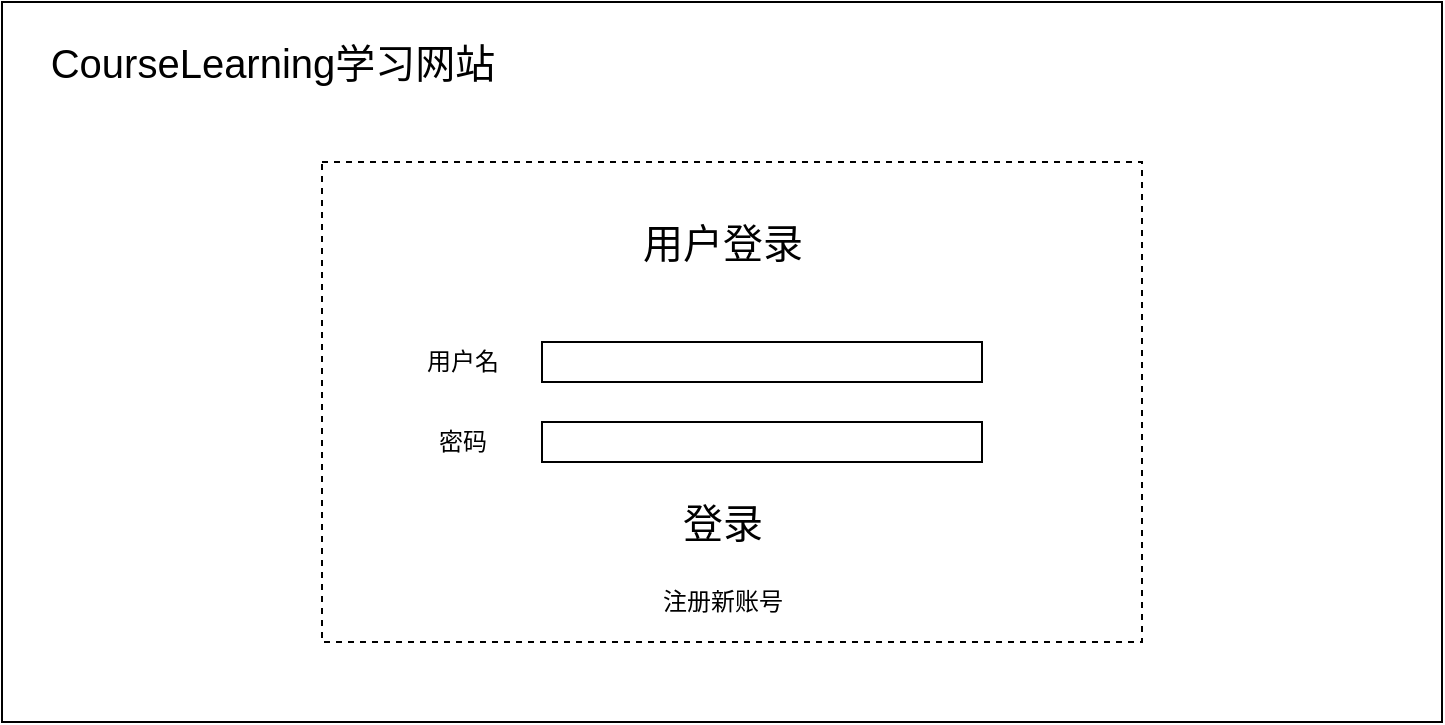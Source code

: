 <mxfile version="14.6.11" type="github" pages="4">
  <diagram id="qkGeBo4e7AZ9D-2uLI6Y" name="登录图">
    <mxGraphModel dx="1037" dy="588" grid="1" gridSize="10" guides="1" tooltips="1" connect="1" arrows="1" fold="1" page="1" pageScale="1" pageWidth="850" pageHeight="1100" math="0" shadow="0">
      <root>
        <mxCell id="0" />
        <mxCell id="1" parent="0" />
        <mxCell id="Es_6yVM3xkazfsAKDXxf-9" value="" style="whiteSpace=wrap;html=1;" vertex="1" parent="1">
          <mxGeometry x="80" y="80" width="720" height="360" as="geometry" />
        </mxCell>
        <mxCell id="Es_6yVM3xkazfsAKDXxf-2" value="" style="whiteSpace=wrap;html=1;dashed=1;" vertex="1" parent="1">
          <mxGeometry x="240" y="160" width="410" height="240" as="geometry" />
        </mxCell>
        <mxCell id="Es_6yVM3xkazfsAKDXxf-3" value="&lt;font style=&quot;font-size: 20px&quot;&gt;用户登录&lt;/font&gt;" style="text;html=1;resizable=0;autosize=1;align=center;verticalAlign=middle;points=[];fillColor=none;strokeColor=none;rounded=0;" vertex="1" parent="1">
          <mxGeometry x="390" y="190" width="100" height="20" as="geometry" />
        </mxCell>
        <mxCell id="Es_6yVM3xkazfsAKDXxf-4" value="用户名" style="text;html=1;resizable=0;autosize=1;align=center;verticalAlign=middle;points=[];fillColor=none;strokeColor=none;rounded=0;" vertex="1" parent="1">
          <mxGeometry x="285" y="250" width="50" height="20" as="geometry" />
        </mxCell>
        <mxCell id="Es_6yVM3xkazfsAKDXxf-5" value="密码" style="text;html=1;resizable=0;autosize=1;align=center;verticalAlign=middle;points=[];fillColor=none;strokeColor=none;rounded=0;" vertex="1" parent="1">
          <mxGeometry x="290" y="290" width="40" height="20" as="geometry" />
        </mxCell>
        <mxCell id="Es_6yVM3xkazfsAKDXxf-6" value="" style="whiteSpace=wrap;html=1;" vertex="1" parent="1">
          <mxGeometry x="350" y="250" width="220" height="20" as="geometry" />
        </mxCell>
        <mxCell id="Es_6yVM3xkazfsAKDXxf-7" value="" style="whiteSpace=wrap;html=1;" vertex="1" parent="1">
          <mxGeometry x="350" y="290" width="220" height="20" as="geometry" />
        </mxCell>
        <mxCell id="Es_6yVM3xkazfsAKDXxf-8" value="注册新账号" style="text;html=1;resizable=0;autosize=1;align=center;verticalAlign=middle;points=[];fillColor=none;strokeColor=none;rounded=0;" vertex="1" parent="1">
          <mxGeometry x="400" y="370" width="80" height="20" as="geometry" />
        </mxCell>
        <mxCell id="Es_6yVM3xkazfsAKDXxf-10" value="&lt;font style=&quot;font-size: 20px&quot;&gt;CourseLearning学习网站&lt;/font&gt;" style="text;html=1;resizable=0;autosize=1;align=center;verticalAlign=middle;points=[];rounded=0;" vertex="1" parent="1">
          <mxGeometry x="95" y="100" width="240" height="20" as="geometry" />
        </mxCell>
        <mxCell id="id1VFgOqM-qkRJnT6AEF-1" value="&lt;font style=&quot;font-size: 20px&quot;&gt;登录&lt;/font&gt;" style="text;html=1;resizable=0;autosize=1;align=center;verticalAlign=middle;points=[];fillColor=none;strokeColor=none;rounded=0;" vertex="1" parent="1">
          <mxGeometry x="410" y="330" width="60" height="20" as="geometry" />
        </mxCell>
      </root>
    </mxGraphModel>
  </diagram>
  <diagram id="MzaBk6wbjn6aPo9vfyo5" name="注册选择图">
    <mxGraphModel dx="1037" dy="588" grid="1" gridSize="10" guides="1" tooltips="1" connect="1" arrows="1" fold="1" page="1" pageScale="1" pageWidth="850" pageHeight="1100" math="0" shadow="0">
      <root>
        <mxCell id="5M69UiXvrmc_Lsm3OQvh-0" />
        <mxCell id="5M69UiXvrmc_Lsm3OQvh-1" parent="5M69UiXvrmc_Lsm3OQvh-0" />
        <mxCell id="L1PRm_5adHsHg1qmoA5j-1" value="" style="whiteSpace=wrap;html=1;fontSize=24;gradientColor=none;" vertex="1" parent="5M69UiXvrmc_Lsm3OQvh-1">
          <mxGeometry x="80" y="80" width="720" height="360" as="geometry" />
        </mxCell>
        <mxCell id="ADZHgLEV-r-IfwHA3Y5q-0" value="&lt;font style=&quot;font-size: 24px;&quot;&gt;学生&lt;/font&gt;" style="text;html=1;resizable=0;autosize=1;align=center;verticalAlign=middle;points=[];fillColor=none;strokeColor=none;rounded=0;dashed=1;fontSize=24;" vertex="1" parent="5M69UiXvrmc_Lsm3OQvh-1">
          <mxGeometry x="330" y="275" width="60" height="30" as="geometry" />
        </mxCell>
        <mxCell id="8X5VrG0FtiOXz12tc_rD-0" value="" style="whiteSpace=wrap;html=1;dashed=1;" vertex="1" parent="5M69UiXvrmc_Lsm3OQvh-1">
          <mxGeometry x="235" y="160" width="410" height="240" as="geometry" />
        </mxCell>
        <mxCell id="ADZHgLEV-r-IfwHA3Y5q-2" value="学生" style="whiteSpace=wrap;html=1;fontSize=24;gradientColor=none;" vertex="1" parent="5M69UiXvrmc_Lsm3OQvh-1">
          <mxGeometry x="295" y="240" width="110" height="100" as="geometry" />
        </mxCell>
        <mxCell id="V9B8LSIGuVl0-6s0DxQZ-0" value="&lt;font style=&quot;font-size: 20px&quot;&gt;用户注册&lt;/font&gt;" style="text;html=1;resizable=0;autosize=1;align=center;verticalAlign=middle;points=[];fillColor=none;strokeColor=none;rounded=0;" vertex="1" parent="5M69UiXvrmc_Lsm3OQvh-1">
          <mxGeometry x="390" y="190" width="100" height="20" as="geometry" />
        </mxCell>
        <mxCell id="RyGNkTkpiKzY83s95exE-0" value="&lt;font style=&quot;font-size: 20px&quot;&gt;CourseLearning学习网站&lt;/font&gt;" style="text;html=1;resizable=0;autosize=1;align=center;verticalAlign=middle;points=[];fillColor=none;strokeColor=none;rounded=0;" vertex="1" parent="5M69UiXvrmc_Lsm3OQvh-1">
          <mxGeometry x="100" y="100" width="240" height="20" as="geometry" />
        </mxCell>
        <mxCell id="P46ySx2B3EJIh7PdwsY9-2" value="教师" style="whiteSpace=wrap;html=1;fontSize=24;gradientColor=none;" vertex="1" parent="5M69UiXvrmc_Lsm3OQvh-1">
          <mxGeometry x="490" y="240" width="110" height="100" as="geometry" />
        </mxCell>
      </root>
    </mxGraphModel>
  </diagram>
  <diagram id="g2tQRcfDg0WbWRHYO36u" name="学生注册图">
    <mxGraphModel dx="1037" dy="588" grid="1" gridSize="10" guides="1" tooltips="1" connect="1" arrows="1" fold="1" page="1" pageScale="1" pageWidth="850" pageHeight="1100" math="0" shadow="0">
      <root>
        <mxCell id="oUpSlTPJ0CVUwffjeSo6-0" />
        <mxCell id="oUpSlTPJ0CVUwffjeSo6-1" parent="oUpSlTPJ0CVUwffjeSo6-0" />
        <mxCell id="k65pzRalH5yszTpKtU6d-0" value="" style="whiteSpace=wrap;html=1;fontSize=24;gradientColor=none;" vertex="1" parent="oUpSlTPJ0CVUwffjeSo6-1">
          <mxGeometry x="80" y="70" width="720" height="360" as="geometry" />
        </mxCell>
        <mxCell id="WXJPG0Vn0n2SdB4VNmFJ-0" value="&lt;font style=&quot;font-size: 20px&quot;&gt;CourseLearning学习网站&lt;/font&gt;" style="text;html=1;resizable=0;autosize=1;align=center;verticalAlign=middle;points=[];fillColor=none;strokeColor=none;rounded=0;" vertex="1" parent="oUpSlTPJ0CVUwffjeSo6-1">
          <mxGeometry x="100" y="90" width="240" height="20" as="geometry" />
        </mxCell>
        <mxCell id="zXtMYDsuG8f5Pm2vosiz-0" value="" style="whiteSpace=wrap;html=1;dashed=1;" vertex="1" parent="oUpSlTPJ0CVUwffjeSo6-1">
          <mxGeometry x="235" y="130" width="410" height="280" as="geometry" />
        </mxCell>
        <mxCell id="5qIr4Ml_Jq4lHirzvmgB-0" value="&lt;font style=&quot;font-size: 20px&quot;&gt;学生注册&lt;/font&gt;" style="text;html=1;resizable=0;autosize=1;align=center;verticalAlign=middle;points=[];fillColor=none;strokeColor=none;rounded=0;" vertex="1" parent="oUpSlTPJ0CVUwffjeSo6-1">
          <mxGeometry x="390" y="150" width="100" height="20" as="geometry" />
        </mxCell>
        <mxCell id="CJHPWMz1QvBZnhQoUH_B-0" value="用户名" style="text;html=1;resizable=0;autosize=1;align=center;verticalAlign=middle;points=[];fillColor=none;strokeColor=none;rounded=0;" vertex="1" parent="oUpSlTPJ0CVUwffjeSo6-1">
          <mxGeometry x="285" y="200" width="50" height="20" as="geometry" />
        </mxCell>
        <mxCell id="0DKx6NDRU7Z8_Kd2QfLR-0" value="" style="whiteSpace=wrap;html=1;" vertex="1" parent="oUpSlTPJ0CVUwffjeSo6-1">
          <mxGeometry x="350" y="200" width="220" height="20" as="geometry" />
        </mxCell>
        <mxCell id="JodCT4PwhpyNcos4lfL0-0" value="密码" style="text;html=1;resizable=0;autosize=1;align=center;verticalAlign=middle;points=[];fillColor=none;strokeColor=none;rounded=0;" vertex="1" parent="oUpSlTPJ0CVUwffjeSo6-1">
          <mxGeometry x="290" y="230" width="40" height="20" as="geometry" />
        </mxCell>
        <mxCell id="VuqGjdwrBTSQeNCbmH_d-0" value="" style="whiteSpace=wrap;html=1;" vertex="1" parent="oUpSlTPJ0CVUwffjeSo6-1">
          <mxGeometry x="350" y="230" width="220" height="20" as="geometry" />
        </mxCell>
        <mxCell id="VuqGjdwrBTSQeNCbmH_d-2" value="再次确认密码" style="text;html=1;resizable=0;autosize=1;align=center;verticalAlign=middle;points=[];fillColor=none;strokeColor=none;rounded=0;" vertex="1" parent="oUpSlTPJ0CVUwffjeSo6-1">
          <mxGeometry x="265" y="260" width="90" height="20" as="geometry" />
        </mxCell>
        <mxCell id="VuqGjdwrBTSQeNCbmH_d-3" value="" style="whiteSpace=wrap;html=1;" vertex="1" parent="oUpSlTPJ0CVUwffjeSo6-1">
          <mxGeometry x="350" y="260" width="220" height="20" as="geometry" />
        </mxCell>
        <mxCell id="VuqGjdwrBTSQeNCbmH_d-4" value="&lt;font style=&quot;font-size: 20px&quot;&gt;确认&lt;/font&gt;" style="text;html=1;resizable=0;autosize=1;align=center;verticalAlign=middle;points=[];fillColor=none;strokeColor=none;rounded=0;" vertex="1" parent="oUpSlTPJ0CVUwffjeSo6-1">
          <mxGeometry x="410" y="370" width="60" height="20" as="geometry" />
        </mxCell>
        <mxCell id="VuqGjdwrBTSQeNCbmH_d-5" value="手机号" style="text;html=1;resizable=0;autosize=1;align=center;verticalAlign=middle;points=[];fillColor=none;strokeColor=none;rounded=0;" vertex="1" parent="oUpSlTPJ0CVUwffjeSo6-1">
          <mxGeometry x="285" y="290" width="50" height="20" as="geometry" />
        </mxCell>
        <mxCell id="VuqGjdwrBTSQeNCbmH_d-7" value="" style="whiteSpace=wrap;html=1;" vertex="1" parent="oUpSlTPJ0CVUwffjeSo6-1">
          <mxGeometry x="350" y="290" width="220" height="20" as="geometry" />
        </mxCell>
        <mxCell id="VuqGjdwrBTSQeNCbmH_d-9" value="验证码" style="text;html=1;resizable=0;autosize=1;align=center;verticalAlign=middle;points=[];fillColor=none;strokeColor=none;rounded=0;" vertex="1" parent="oUpSlTPJ0CVUwffjeSo6-1">
          <mxGeometry x="285" y="320" width="50" height="20" as="geometry" />
        </mxCell>
        <mxCell id="VuqGjdwrBTSQeNCbmH_d-10" value="" style="whiteSpace=wrap;html=1;" vertex="1" parent="oUpSlTPJ0CVUwffjeSo6-1">
          <mxGeometry x="350" y="320" width="220" height="20" as="geometry" />
        </mxCell>
        <mxCell id="VuqGjdwrBTSQeNCbmH_d-12" value="发送验证码" style="text;html=1;resizable=0;autosize=1;align=center;verticalAlign=middle;points=[];fillColor=none;strokeColor=none;rounded=0;" vertex="1" parent="oUpSlTPJ0CVUwffjeSo6-1">
          <mxGeometry x="570" y="290" width="80" height="20" as="geometry" />
        </mxCell>
      </root>
    </mxGraphModel>
  </diagram>
  <diagram id="lPePqexgRaWp2ED-qUcP" name="教师注册图">
    <mxGraphModel dx="1037" dy="588" grid="1" gridSize="10" guides="1" tooltips="1" connect="1" arrows="1" fold="1" page="1" pageScale="1" pageWidth="850" pageHeight="1100" math="0" shadow="0">
      <root>
        <mxCell id="JjWGTXSWNraECLoeqEca-0" />
        <mxCell id="JjWGTXSWNraECLoeqEca-1" parent="JjWGTXSWNraECLoeqEca-0" />
        <mxCell id="MJUrFXitBllF-lIQQIsV-0" value="" style="whiteSpace=wrap;html=1;fontSize=24;gradientColor=none;" vertex="1" parent="JjWGTXSWNraECLoeqEca-1">
          <mxGeometry x="80" y="90" width="720" height="360" as="geometry" />
        </mxCell>
        <mxCell id="CivDwao_FApbYAOO3REA-0" value="&lt;font style=&quot;font-size: 20px&quot;&gt;CourseLearning学习网站&lt;/font&gt;" style="text;html=1;resizable=0;autosize=1;align=center;verticalAlign=middle;points=[];fillColor=none;strokeColor=none;rounded=0;" vertex="1" parent="JjWGTXSWNraECLoeqEca-1">
          <mxGeometry x="100" y="110" width="240" height="20" as="geometry" />
        </mxCell>
        <mxCell id="uwDqoOxLPMR6iuRT3Trl-0" value="" style="whiteSpace=wrap;html=1;dashed=1;" vertex="1" parent="JjWGTXSWNraECLoeqEca-1">
          <mxGeometry x="235" y="150" width="410" height="290" as="geometry" />
        </mxCell>
        <mxCell id="ie3AdQ59GbA2v5N_gZXE-0" value="&lt;font style=&quot;font-size: 20px&quot;&gt;教师注册&lt;/font&gt;" style="text;html=1;resizable=0;autosize=1;align=center;verticalAlign=middle;points=[];fillColor=none;strokeColor=none;rounded=0;" vertex="1" parent="JjWGTXSWNraECLoeqEca-1">
          <mxGeometry x="390" y="160" width="100" height="20" as="geometry" />
        </mxCell>
        <mxCell id="uWQPRboacI-Wp8eUPBY5-0" value="用户名" style="text;html=1;resizable=0;autosize=1;align=center;verticalAlign=middle;points=[];fillColor=none;strokeColor=none;rounded=0;" vertex="1" parent="JjWGTXSWNraECLoeqEca-1">
          <mxGeometry x="285" y="200" width="50" height="20" as="geometry" />
        </mxCell>
        <mxCell id="nff_zRAsw406wh-UG5Hn-0" value="" style="whiteSpace=wrap;html=1;" vertex="1" parent="JjWGTXSWNraECLoeqEca-1">
          <mxGeometry x="350" y="200" width="220" height="20" as="geometry" />
        </mxCell>
        <mxCell id="uHL1gclQBdOxtAvL2wPv-0" value="密码" style="text;html=1;resizable=0;autosize=1;align=center;verticalAlign=middle;points=[];fillColor=none;strokeColor=none;rounded=0;" vertex="1" parent="JjWGTXSWNraECLoeqEca-1">
          <mxGeometry x="290" y="230" width="40" height="20" as="geometry" />
        </mxCell>
        <mxCell id="GcrbWgCO37eD0THQfnwC-0" value="" style="whiteSpace=wrap;html=1;" vertex="1" parent="JjWGTXSWNraECLoeqEca-1">
          <mxGeometry x="350" y="230" width="220" height="20" as="geometry" />
        </mxCell>
        <mxCell id="5DvOH-BL4ZQ3FH7omG2F-0" value="再次确认密码" style="text;html=1;resizable=0;autosize=1;align=center;verticalAlign=middle;points=[];fillColor=none;strokeColor=none;rounded=0;" vertex="1" parent="JjWGTXSWNraECLoeqEca-1">
          <mxGeometry x="265" y="260" width="90" height="20" as="geometry" />
        </mxCell>
        <mxCell id="RdQE2MCVyyfLDc6DAdXh-0" value="" style="whiteSpace=wrap;html=1;" vertex="1" parent="JjWGTXSWNraECLoeqEca-1">
          <mxGeometry x="350" y="260" width="220" height="20" as="geometry" />
        </mxCell>
        <mxCell id="dUWF0qrz2Z1opnlOITnn-0" value="手机号" style="text;html=1;resizable=0;autosize=1;align=center;verticalAlign=middle;points=[];fillColor=none;strokeColor=none;rounded=0;" vertex="1" parent="JjWGTXSWNraECLoeqEca-1">
          <mxGeometry x="285" y="290" width="50" height="20" as="geometry" />
        </mxCell>
        <mxCell id="TxvQ1Ah93ifedx7YRt3l-0" value="" style="whiteSpace=wrap;html=1;" vertex="1" parent="JjWGTXSWNraECLoeqEca-1">
          <mxGeometry x="350" y="290" width="220" height="20" as="geometry" />
        </mxCell>
        <mxCell id="kxQZu2QJWpufQbtrwdBi-0" value="发送验证码" style="text;html=1;resizable=0;autosize=1;align=center;verticalAlign=middle;points=[];fillColor=none;strokeColor=none;rounded=0;" vertex="1" parent="JjWGTXSWNraECLoeqEca-1">
          <mxGeometry x="570" y="320" width="80" height="20" as="geometry" />
        </mxCell>
        <mxCell id="c9ELENaMBtMj56f4-VSc-0" value="验证码" style="text;html=1;resizable=0;autosize=1;align=center;verticalAlign=middle;points=[];fillColor=none;strokeColor=none;rounded=0;" vertex="1" parent="JjWGTXSWNraECLoeqEca-1">
          <mxGeometry x="285" y="320" width="50" height="20" as="geometry" />
        </mxCell>
        <mxCell id="yuWlIEeucC0w2z7gdVK5-0" value="" style="whiteSpace=wrap;html=1;" vertex="1" parent="JjWGTXSWNraECLoeqEca-1">
          <mxGeometry x="350" y="320" width="220" height="20" as="geometry" />
        </mxCell>
        <mxCell id="3S6VSgq2K8wBic_VCL-t-0" value="所属学校" style="text;html=1;resizable=0;autosize=1;align=center;verticalAlign=middle;points=[];fillColor=none;strokeColor=none;rounded=0;" vertex="1" parent="JjWGTXSWNraECLoeqEca-1">
          <mxGeometry x="280" y="350" width="60" height="20" as="geometry" />
        </mxCell>
        <mxCell id="3S6VSgq2K8wBic_VCL-t-1" value="" style="whiteSpace=wrap;html=1;" vertex="1" parent="JjWGTXSWNraECLoeqEca-1">
          <mxGeometry x="350" y="350" width="220" height="20" as="geometry" />
        </mxCell>
        <mxCell id="3S6VSgq2K8wBic_VCL-t-2" value="教工号" style="text;html=1;resizable=0;autosize=1;align=center;verticalAlign=middle;points=[];fillColor=none;strokeColor=none;rounded=0;" vertex="1" parent="JjWGTXSWNraECLoeqEca-1">
          <mxGeometry x="285" y="380" width="50" height="20" as="geometry" />
        </mxCell>
        <mxCell id="3S6VSgq2K8wBic_VCL-t-3" value="" style="whiteSpace=wrap;html=1;" vertex="1" parent="JjWGTXSWNraECLoeqEca-1">
          <mxGeometry x="350" y="380" width="220" height="20" as="geometry" />
        </mxCell>
        <mxCell id="eETJ9y5Zp3DRq7PYNzEV-0" value="&lt;font style=&quot;font-size: 20px&quot;&gt;确认&lt;/font&gt;" style="text;html=1;resizable=0;autosize=1;align=center;verticalAlign=middle;points=[];fillColor=none;strokeColor=none;rounded=0;" vertex="1" parent="JjWGTXSWNraECLoeqEca-1">
          <mxGeometry x="410" y="410" width="60" height="20" as="geometry" />
        </mxCell>
      </root>
    </mxGraphModel>
  </diagram>
</mxfile>
